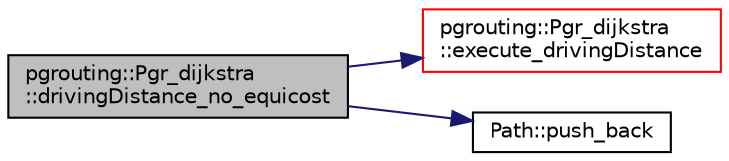 digraph "pgrouting::Pgr_dijkstra::drivingDistance_no_equicost"
{
  edge [fontname="Helvetica",fontsize="10",labelfontname="Helvetica",labelfontsize="10"];
  node [fontname="Helvetica",fontsize="10",shape=record];
  rankdir="LR";
  Node145 [label="pgrouting::Pgr_dijkstra\l::drivingDistance_no_equicost",height=0.2,width=0.4,color="black", fillcolor="grey75", style="filled", fontcolor="black"];
  Node145 -> Node146 [color="midnightblue",fontsize="10",style="solid",fontname="Helvetica"];
  Node146 [label="pgrouting::Pgr_dijkstra\l::execute_drivingDistance",height=0.2,width=0.4,color="red", fillcolor="white", style="filled",URL="$classpgrouting_1_1Pgr__dijkstra.html#a3b272d975a45bf50fe5d663ada76c8ef",tooltip="to use with driving distance "];
  Node145 -> Node149 [color="midnightblue",fontsize="10",style="solid",fontname="Helvetica"];
  Node149 [label="Path::push_back",height=0.2,width=0.4,color="black", fillcolor="white", style="filled",URL="$classPath.html#a5b5d58e304f85ef96637a260917c30ac"];
}
